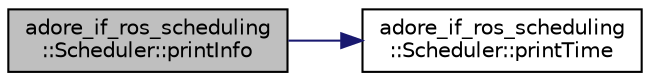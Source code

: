 digraph "adore_if_ros_scheduling::Scheduler::printInfo"
{
 // LATEX_PDF_SIZE
  edge [fontname="Helvetica",fontsize="10",labelfontname="Helvetica",labelfontsize="10"];
  node [fontname="Helvetica",fontsize="10",shape=record];
  rankdir="LR";
  Node1 [label="adore_if_ros_scheduling\l::Scheduler::printInfo",height=0.2,width=0.4,color="black", fillcolor="grey75", style="filled", fontcolor="black",tooltip=" "];
  Node1 -> Node2 [color="midnightblue",fontsize="10",style="solid",fontname="Helvetica"];
  Node2 [label="adore_if_ros_scheduling\l::Scheduler::printTime",height=0.2,width=0.4,color="black", fillcolor="white", style="filled",URL="$classadore__if__ros__scheduling_1_1Scheduler.html#a1915a2eb691fa3f748c21421786d9de0",tooltip=" "];
}
